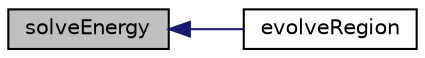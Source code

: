digraph "solveEnergy"
{
  bgcolor="transparent";
  edge [fontname="Helvetica",fontsize="10",labelfontname="Helvetica",labelfontsize="10"];
  node [fontname="Helvetica",fontsize="10",shape=record];
  rankdir="LR";
  Node1 [label="solveEnergy",height=0.2,width=0.4,color="black", fillcolor="grey75", style="filled", fontcolor="black"];
  Node1 -> Node2 [dir="back",color="midnightblue",fontsize="10",style="solid",fontname="Helvetica"];
  Node2 [label="evolveRegion",height=0.2,width=0.4,color="black",URL="$a02146.html#afde8f52457f90e83a4eaf49755c19ec9",tooltip="Evolve the pyrolysis equations. "];
}
